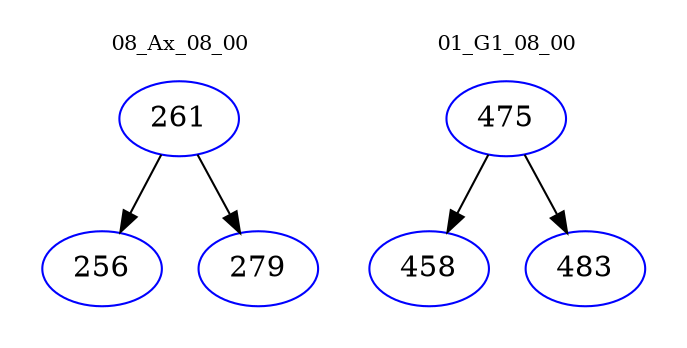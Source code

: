 digraph{
subgraph cluster_0 {
color = white
label = "08_Ax_08_00";
fontsize=10;
T0_261 [label="261", color="blue"]
T0_261 -> T0_256 [color="black"]
T0_256 [label="256", color="blue"]
T0_261 -> T0_279 [color="black"]
T0_279 [label="279", color="blue"]
}
subgraph cluster_1 {
color = white
label = "01_G1_08_00";
fontsize=10;
T1_475 [label="475", color="blue"]
T1_475 -> T1_458 [color="black"]
T1_458 [label="458", color="blue"]
T1_475 -> T1_483 [color="black"]
T1_483 [label="483", color="blue"]
}
}
